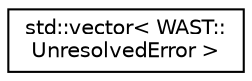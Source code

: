digraph "Graphical Class Hierarchy"
{
  edge [fontname="Helvetica",fontsize="10",labelfontname="Helvetica",labelfontsize="10"];
  node [fontname="Helvetica",fontsize="10",shape=record];
  rankdir="LR";
  Node0 [label="std::vector\< WAST::\lUnresolvedError \>",height=0.2,width=0.4,color="black", fillcolor="white", style="filled",URL="$classstd_1_1vector.html"];
}
